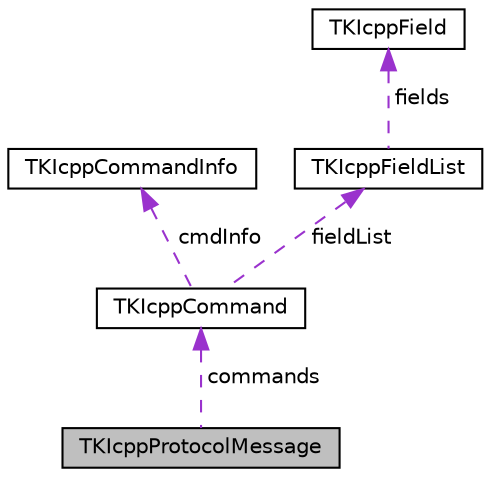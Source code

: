 digraph "TKIcppProtocolMessage"
{
 // LATEX_PDF_SIZE
  edge [fontname="Helvetica",fontsize="10",labelfontname="Helvetica",labelfontsize="10"];
  node [fontname="Helvetica",fontsize="10",shape=record];
  Node1 [label="TKIcppProtocolMessage",height=0.2,width=0.4,color="black", fillcolor="grey75", style="filled", fontcolor="black",tooltip="ICPP Message Structure."];
  Node2 -> Node1 [dir="back",color="darkorchid3",fontsize="10",style="dashed",label=" commands" ,fontname="Helvetica"];
  Node2 [label="TKIcppCommand",height=0.2,width=0.4,color="black", fillcolor="white", style="filled",URL="$struct_t_k_icpp_command.html",tooltip="ICPP command structure."];
  Node3 -> Node2 [dir="back",color="darkorchid3",fontsize="10",style="dashed",label=" cmdInfo" ,fontname="Helvetica"];
  Node3 [label="TKIcppCommandInfo",height=0.2,width=0.4,color="black", fillcolor="white", style="filled",URL="$struct_t_k_icpp_command_info.html",tooltip="ICPP command Info structure."];
  Node4 -> Node2 [dir="back",color="darkorchid3",fontsize="10",style="dashed",label=" fieldList" ,fontname="Helvetica"];
  Node4 [label="TKIcppFieldList",height=0.2,width=0.4,color="black", fillcolor="white", style="filled",URL="$struct_t_k_icpp_field_list.html",tooltip="ICPP field list structure."];
  Node5 -> Node4 [dir="back",color="darkorchid3",fontsize="10",style="dashed",label=" fields" ,fontname="Helvetica"];
  Node5 [label="TKIcppField",height=0.2,width=0.4,color="black", fillcolor="white", style="filled",URL="$struct_t_k_icpp_field.html",tooltip="ICPP field structure."];
}
